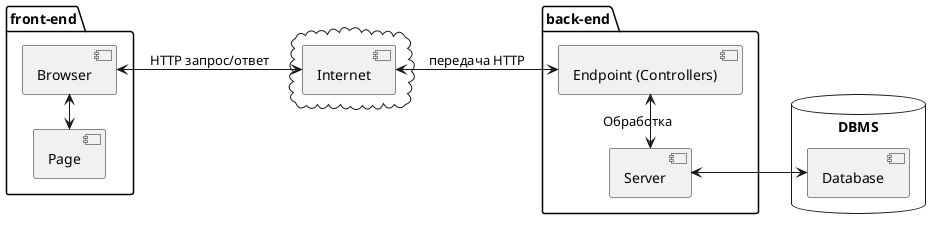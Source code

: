 @startuml
'https://plantuml.com/component-diagram

left to right direction
package "front-end" {
    [Page]
    [Page] <-> [Browser]
}

cloud {
    [Internet]
}

package "back-end" {
    [Server]
    [Server] <-> [Endpoint (Controllers)] : Обработка
}

database "DBMS" {
    [Database]
}


[Browser] <--> [Internet] : HTTP запрос/ответ
[Internet] <--> [Endpoint (Controllers)] : передача HTTP
[Server] <--> [Database]

@enduml